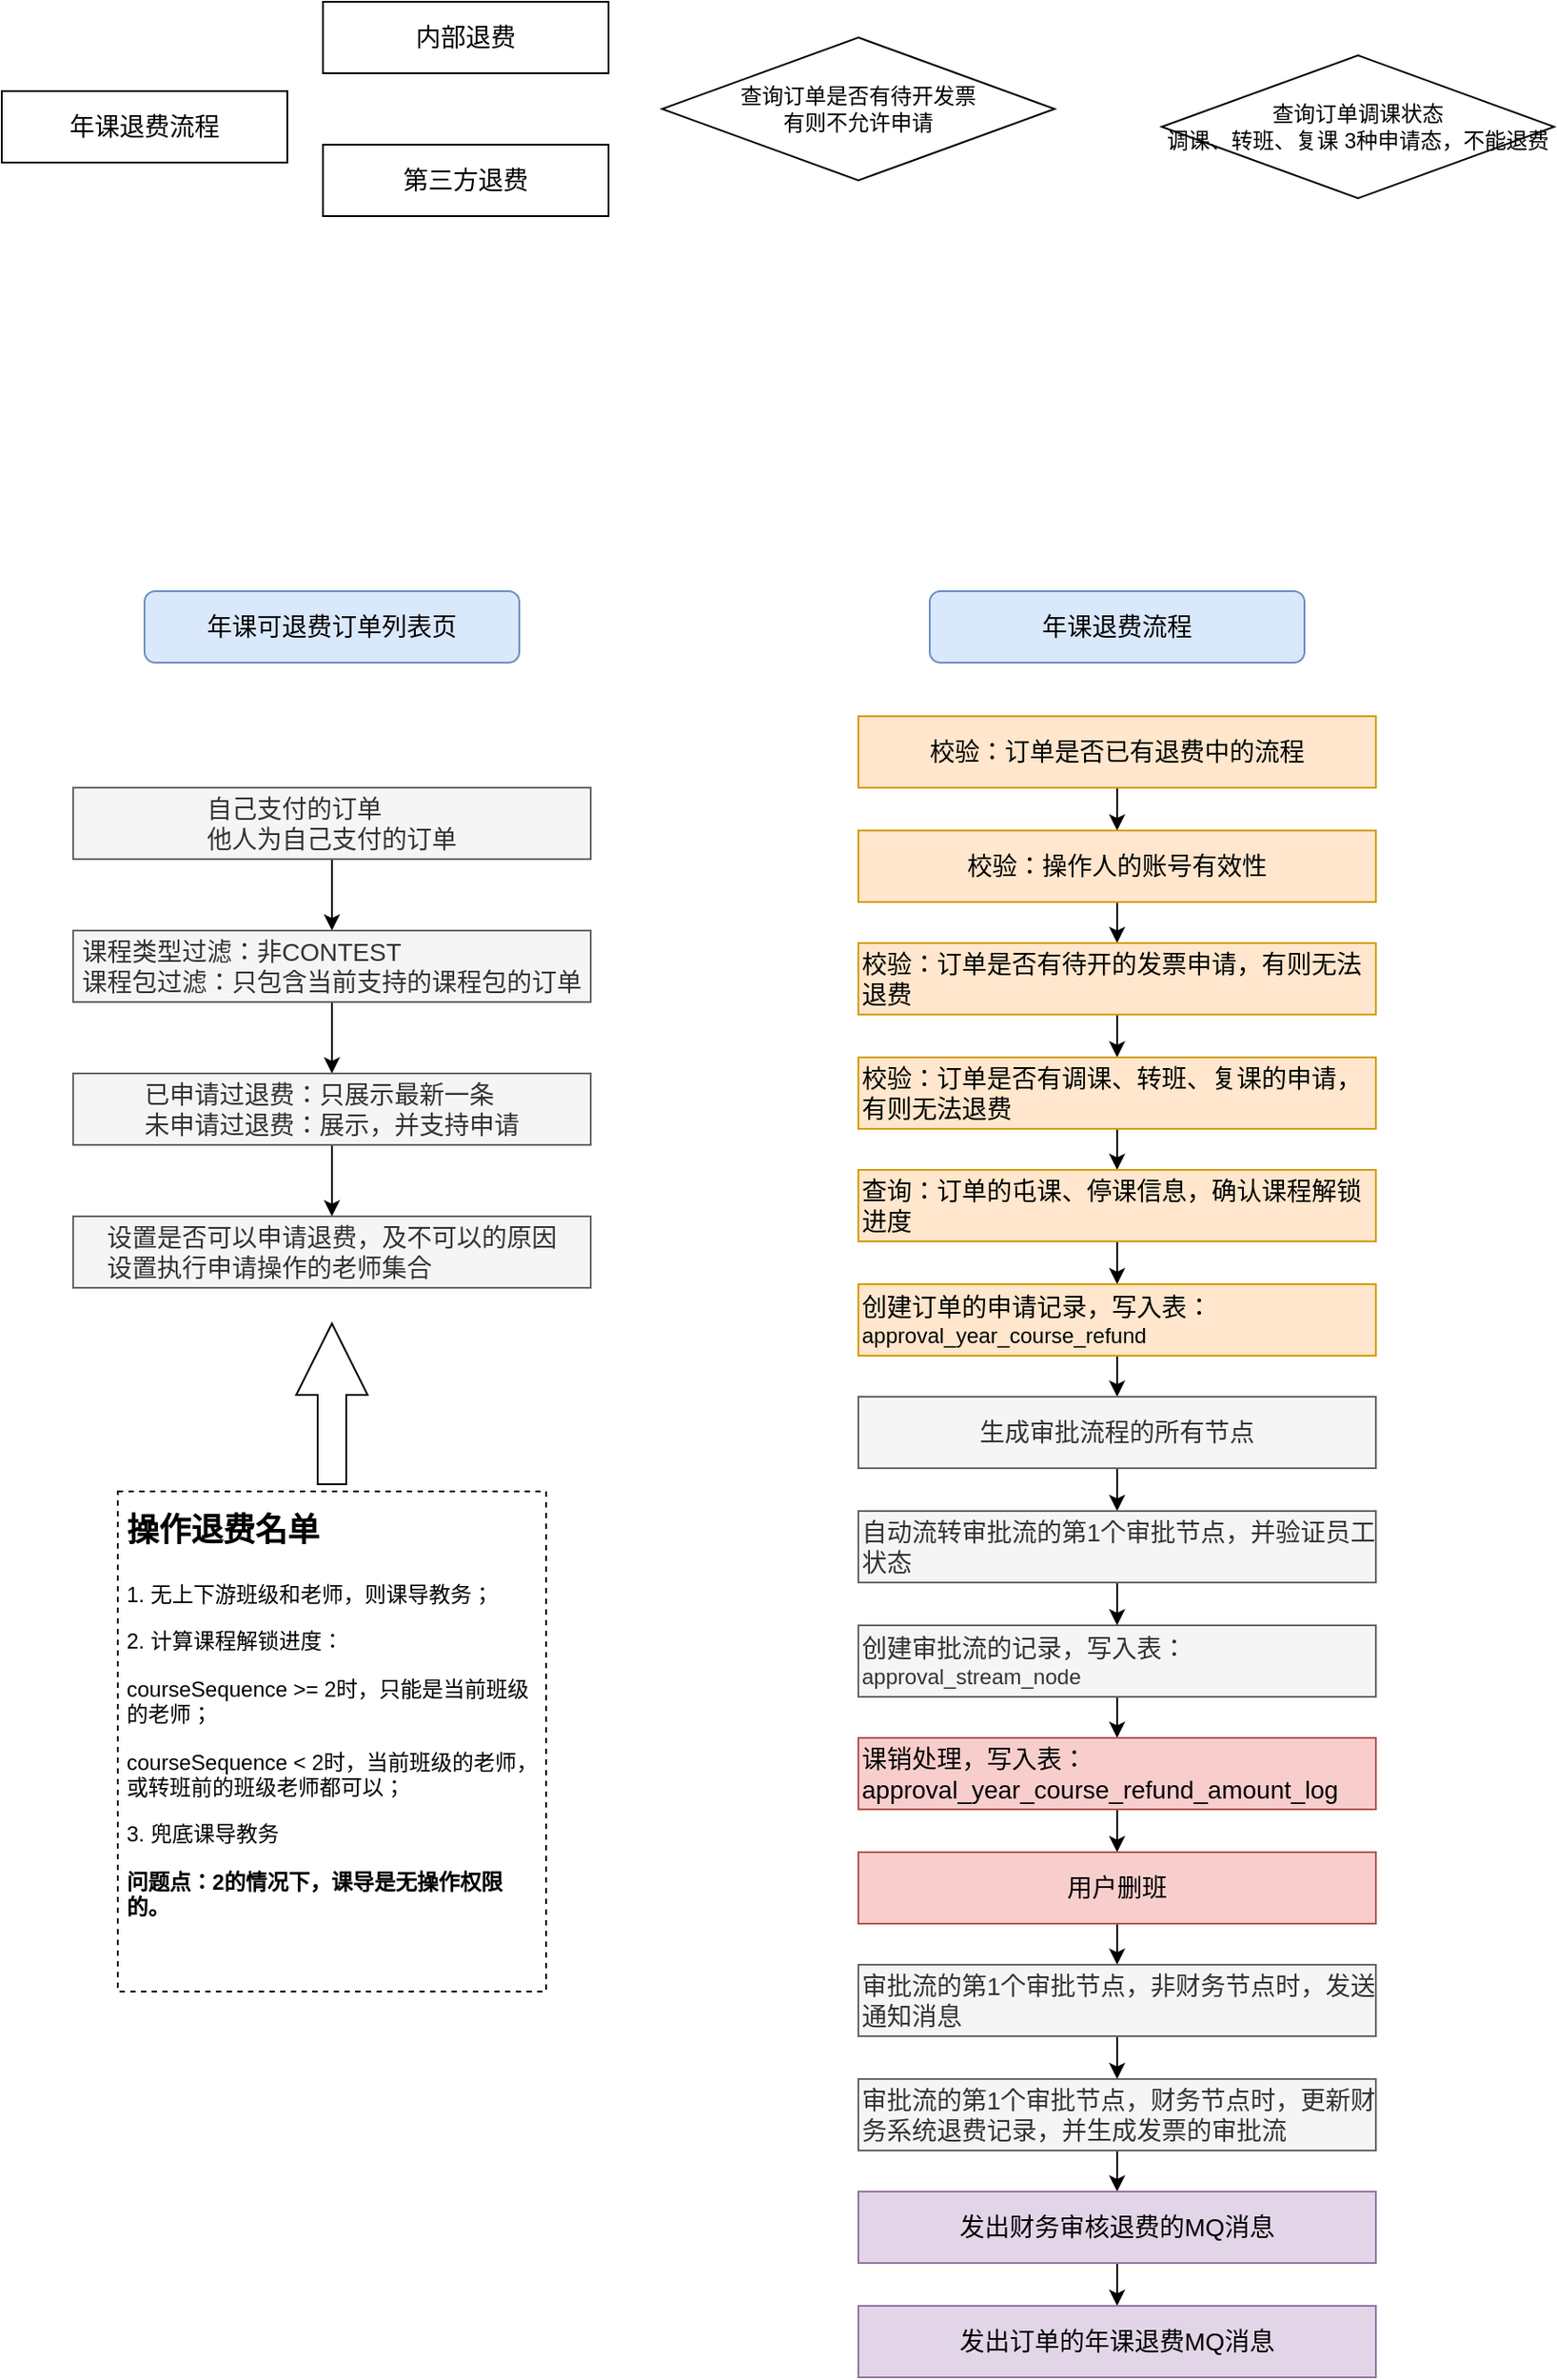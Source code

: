 <mxfile version="21.5.0" type="github">
  <diagram name="第 1 页" id="tJg1SgU2xVapSyH2EtI7">
    <mxGraphModel dx="1434" dy="764" grid="1" gridSize="10" guides="1" tooltips="1" connect="1" arrows="1" fold="1" page="1" pageScale="1" pageWidth="827" pageHeight="1169" math="0" shadow="0">
      <root>
        <mxCell id="0" />
        <mxCell id="1" parent="0" />
        <mxCell id="uNYkjxdiS4ng9zgV3syQ-1" value="&lt;font style=&quot;font-size: 14px;&quot;&gt;年课退费流程&lt;/font&gt;" style="rounded=0;whiteSpace=wrap;html=1;" vertex="1" parent="1">
          <mxGeometry y="320" width="160" height="40" as="geometry" />
        </mxCell>
        <mxCell id="uNYkjxdiS4ng9zgV3syQ-2" value="&lt;font style=&quot;font-size: 14px;&quot;&gt;内部退费&lt;/font&gt;" style="rounded=0;whiteSpace=wrap;html=1;" vertex="1" parent="1">
          <mxGeometry x="180" y="270" width="160" height="40" as="geometry" />
        </mxCell>
        <mxCell id="uNYkjxdiS4ng9zgV3syQ-3" value="&lt;font style=&quot;font-size: 14px;&quot;&gt;第三方退费&lt;/font&gt;" style="rounded=0;whiteSpace=wrap;html=1;" vertex="1" parent="1">
          <mxGeometry x="180" y="350" width="160" height="40" as="geometry" />
        </mxCell>
        <mxCell id="uNYkjxdiS4ng9zgV3syQ-4" value="查询订单调课状态&lt;br&gt;调课、转班、复课 3种申请态，不能退费" style="rhombus;whiteSpace=wrap;html=1;" vertex="1" parent="1">
          <mxGeometry x="650" y="300" width="220" height="80" as="geometry" />
        </mxCell>
        <mxCell id="uNYkjxdiS4ng9zgV3syQ-5" value="查询订单是否有待开发票&lt;br&gt;有则不允许申请" style="rhombus;whiteSpace=wrap;html=1;" vertex="1" parent="1">
          <mxGeometry x="370" y="290" width="220" height="80" as="geometry" />
        </mxCell>
        <mxCell id="uNYkjxdiS4ng9zgV3syQ-6" value="&lt;font style=&quot;font-size: 14px;&quot;&gt;年课可退费订单列表页&lt;/font&gt;" style="rounded=1;whiteSpace=wrap;html=1;fillColor=#dae8fc;strokeColor=#6c8ebf;" vertex="1" parent="1">
          <mxGeometry x="80" y="600" width="210" height="40" as="geometry" />
        </mxCell>
        <mxCell id="uNYkjxdiS4ng9zgV3syQ-7" value="&lt;font style=&quot;font-size: 14px;&quot;&gt;年课退费流程&lt;/font&gt;" style="rounded=1;whiteSpace=wrap;html=1;fillColor=#dae8fc;strokeColor=#6c8ebf;" vertex="1" parent="1">
          <mxGeometry x="520" y="600" width="210" height="40" as="geometry" />
        </mxCell>
        <mxCell id="uNYkjxdiS4ng9zgV3syQ-44" style="edgeStyle=orthogonalEdgeStyle;rounded=0;orthogonalLoop=1;jettySize=auto;html=1;exitX=0.5;exitY=1;exitDx=0;exitDy=0;" edge="1" parent="1" source="uNYkjxdiS4ng9zgV3syQ-8" target="uNYkjxdiS4ng9zgV3syQ-9">
          <mxGeometry relative="1" as="geometry" />
        </mxCell>
        <mxCell id="uNYkjxdiS4ng9zgV3syQ-8" value="&lt;div style=&quot;text-align: left; font-size: 14px;&quot;&gt;&lt;span style=&quot;font-size: 14px; background-color: initial;&quot;&gt;自己支付的订单&lt;/span&gt;&lt;/div&gt;&lt;font style=&quot;font-size: 14px;&quot;&gt;&lt;div style=&quot;text-align: left; font-size: 14px;&quot;&gt;&lt;span style=&quot;background-color: initial; font-size: 14px;&quot;&gt;他人为自己支付的订单&lt;/span&gt;&lt;/div&gt;&lt;/font&gt;" style="rounded=0;whiteSpace=wrap;html=1;fillColor=#f5f5f5;fontColor=#333333;strokeColor=#666666;fontSize=14;" vertex="1" parent="1">
          <mxGeometry x="40" y="710" width="290" height="40" as="geometry" />
        </mxCell>
        <mxCell id="uNYkjxdiS4ng9zgV3syQ-45" style="edgeStyle=orthogonalEdgeStyle;rounded=0;orthogonalLoop=1;jettySize=auto;html=1;exitX=0.5;exitY=1;exitDx=0;exitDy=0;entryX=0.5;entryY=0;entryDx=0;entryDy=0;" edge="1" parent="1" source="uNYkjxdiS4ng9zgV3syQ-9" target="uNYkjxdiS4ng9zgV3syQ-10">
          <mxGeometry relative="1" as="geometry" />
        </mxCell>
        <mxCell id="uNYkjxdiS4ng9zgV3syQ-9" value="&lt;div style=&quot;text-align: left; font-size: 14px;&quot;&gt;&lt;span style=&quot;font-size: 14px;&quot;&gt;课程类型过滤：非CONTEST&lt;/span&gt;&lt;/div&gt;&lt;div style=&quot;text-align: left; font-size: 14px;&quot;&gt;&lt;span style=&quot;font-size: 14px;&quot;&gt;课程包过滤：只包含当前支持的课程包的订单&lt;/span&gt;&lt;/div&gt;" style="rounded=0;whiteSpace=wrap;html=1;fillColor=#f5f5f5;fontColor=#333333;strokeColor=#666666;fontSize=14;" vertex="1" parent="1">
          <mxGeometry x="40" y="790" width="290" height="40" as="geometry" />
        </mxCell>
        <mxCell id="uNYkjxdiS4ng9zgV3syQ-46" style="edgeStyle=orthogonalEdgeStyle;rounded=0;orthogonalLoop=1;jettySize=auto;html=1;exitX=0.5;exitY=1;exitDx=0;exitDy=0;entryX=0.5;entryY=0;entryDx=0;entryDy=0;" edge="1" parent="1" source="uNYkjxdiS4ng9zgV3syQ-10" target="uNYkjxdiS4ng9zgV3syQ-12">
          <mxGeometry relative="1" as="geometry" />
        </mxCell>
        <mxCell id="uNYkjxdiS4ng9zgV3syQ-10" value="&lt;div style=&quot;text-align: left; font-size: 14px;&quot;&gt;&lt;span style=&quot;font-size: 14px;&quot;&gt;已申请过退费：只展示最新一条&lt;/span&gt;&lt;/div&gt;&lt;div style=&quot;text-align: left; font-size: 14px;&quot;&gt;&lt;span style=&quot;font-size: 14px;&quot;&gt;未申请过退费：展示，并支持申请&lt;/span&gt;&lt;/div&gt;" style="rounded=0;whiteSpace=wrap;html=1;fillColor=#f5f5f5;fontColor=#333333;strokeColor=#666666;fontSize=14;" vertex="1" parent="1">
          <mxGeometry x="40" y="870" width="290" height="40" as="geometry" />
        </mxCell>
        <mxCell id="uNYkjxdiS4ng9zgV3syQ-12" value="&lt;div style=&quot;text-align: left; font-size: 14px;&quot;&gt;设置是否可以申请退费，及不可以的原因&lt;br style=&quot;font-size: 14px;&quot;&gt;设置执行申请操作的老师集合&lt;/div&gt;" style="rounded=0;whiteSpace=wrap;html=1;fillColor=#f5f5f5;fontColor=#333333;strokeColor=#666666;fontSize=14;" vertex="1" parent="1">
          <mxGeometry x="40" y="950" width="290" height="40" as="geometry" />
        </mxCell>
        <mxCell id="uNYkjxdiS4ng9zgV3syQ-29" style="edgeStyle=orthogonalEdgeStyle;rounded=0;orthogonalLoop=1;jettySize=auto;html=1;exitX=0.5;exitY=1;exitDx=0;exitDy=0;entryX=0.5;entryY=0;entryDx=0;entryDy=0;" edge="1" parent="1" source="uNYkjxdiS4ng9zgV3syQ-14" target="uNYkjxdiS4ng9zgV3syQ-15">
          <mxGeometry relative="1" as="geometry" />
        </mxCell>
        <mxCell id="uNYkjxdiS4ng9zgV3syQ-14" value="&lt;div style=&quot;&quot;&gt;&lt;span style=&quot;font-size: 14px;&quot;&gt;校验：订单是否已有退费中的流程&lt;/span&gt;&lt;/div&gt;" style="rounded=0;whiteSpace=wrap;html=1;fillColor=#ffe6cc;strokeColor=#d79b00;align=center;" vertex="1" parent="1">
          <mxGeometry x="480" y="670" width="290" height="40" as="geometry" />
        </mxCell>
        <mxCell id="uNYkjxdiS4ng9zgV3syQ-30" style="edgeStyle=orthogonalEdgeStyle;rounded=0;orthogonalLoop=1;jettySize=auto;html=1;exitX=0.5;exitY=1;exitDx=0;exitDy=0;" edge="1" parent="1" source="uNYkjxdiS4ng9zgV3syQ-15" target="uNYkjxdiS4ng9zgV3syQ-16">
          <mxGeometry relative="1" as="geometry" />
        </mxCell>
        <mxCell id="uNYkjxdiS4ng9zgV3syQ-15" value="&lt;div style=&quot;&quot;&gt;&lt;span style=&quot;font-size: 14px;&quot;&gt;校验：操作人的账号有效性&lt;/span&gt;&lt;/div&gt;" style="rounded=0;whiteSpace=wrap;html=1;fillColor=#ffe6cc;strokeColor=#d79b00;align=center;" vertex="1" parent="1">
          <mxGeometry x="480" y="734" width="290" height="40" as="geometry" />
        </mxCell>
        <mxCell id="uNYkjxdiS4ng9zgV3syQ-31" style="edgeStyle=orthogonalEdgeStyle;rounded=0;orthogonalLoop=1;jettySize=auto;html=1;exitX=0.5;exitY=1;exitDx=0;exitDy=0;" edge="1" parent="1" source="uNYkjxdiS4ng9zgV3syQ-16" target="uNYkjxdiS4ng9zgV3syQ-17">
          <mxGeometry relative="1" as="geometry" />
        </mxCell>
        <mxCell id="uNYkjxdiS4ng9zgV3syQ-16" value="&lt;div style=&quot;&quot;&gt;&lt;span style=&quot;font-size: 14px;&quot;&gt;校验：订单是否有待开的发票申请，有则无法退费&lt;/span&gt;&lt;/div&gt;" style="rounded=0;whiteSpace=wrap;html=1;fillColor=#ffe6cc;strokeColor=#d79b00;align=left;" vertex="1" parent="1">
          <mxGeometry x="480" y="797" width="290" height="40" as="geometry" />
        </mxCell>
        <mxCell id="uNYkjxdiS4ng9zgV3syQ-32" style="edgeStyle=orthogonalEdgeStyle;rounded=0;orthogonalLoop=1;jettySize=auto;html=1;exitX=0.5;exitY=1;exitDx=0;exitDy=0;" edge="1" parent="1" source="uNYkjxdiS4ng9zgV3syQ-17" target="uNYkjxdiS4ng9zgV3syQ-18">
          <mxGeometry relative="1" as="geometry" />
        </mxCell>
        <mxCell id="uNYkjxdiS4ng9zgV3syQ-17" value="&lt;div style=&quot;&quot;&gt;&lt;span style=&quot;font-size: 14px;&quot;&gt;校验：订单是否有调课、转班、复课的申请，有则无法退费&lt;/span&gt;&lt;/div&gt;" style="rounded=0;whiteSpace=wrap;html=1;fillColor=#ffe6cc;strokeColor=#d79b00;align=left;" vertex="1" parent="1">
          <mxGeometry x="480" y="861" width="290" height="40" as="geometry" />
        </mxCell>
        <mxCell id="uNYkjxdiS4ng9zgV3syQ-33" style="edgeStyle=orthogonalEdgeStyle;rounded=0;orthogonalLoop=1;jettySize=auto;html=1;exitX=0.5;exitY=1;exitDx=0;exitDy=0;" edge="1" parent="1" source="uNYkjxdiS4ng9zgV3syQ-18" target="uNYkjxdiS4ng9zgV3syQ-19">
          <mxGeometry relative="1" as="geometry" />
        </mxCell>
        <mxCell id="uNYkjxdiS4ng9zgV3syQ-18" value="&lt;div style=&quot;&quot;&gt;&lt;span style=&quot;font-size: 14px;&quot;&gt;查询：订单的屯课、停课信息，确认课程解锁进度&lt;/span&gt;&lt;/div&gt;" style="rounded=0;whiteSpace=wrap;html=1;fillColor=#ffe6cc;strokeColor=#d79b00;align=left;" vertex="1" parent="1">
          <mxGeometry x="480" y="924" width="290" height="40" as="geometry" />
        </mxCell>
        <mxCell id="uNYkjxdiS4ng9zgV3syQ-34" style="edgeStyle=orthogonalEdgeStyle;rounded=0;orthogonalLoop=1;jettySize=auto;html=1;exitX=0.5;exitY=1;exitDx=0;exitDy=0;" edge="1" parent="1" source="uNYkjxdiS4ng9zgV3syQ-19" target="uNYkjxdiS4ng9zgV3syQ-20">
          <mxGeometry relative="1" as="geometry" />
        </mxCell>
        <mxCell id="uNYkjxdiS4ng9zgV3syQ-19" value="&lt;div style=&quot;&quot;&gt;&lt;span style=&quot;font-size: 14px;&quot;&gt;创建订单的申请记录，写入表：&lt;/span&gt;&lt;/div&gt;approval_year_course_refund" style="rounded=0;whiteSpace=wrap;html=1;fillColor=#ffe6cc;strokeColor=#d79b00;align=left;" vertex="1" parent="1">
          <mxGeometry x="480" y="988" width="290" height="40" as="geometry" />
        </mxCell>
        <mxCell id="uNYkjxdiS4ng9zgV3syQ-35" style="edgeStyle=orthogonalEdgeStyle;rounded=0;orthogonalLoop=1;jettySize=auto;html=1;exitX=0.5;exitY=1;exitDx=0;exitDy=0;" edge="1" parent="1" source="uNYkjxdiS4ng9zgV3syQ-20" target="uNYkjxdiS4ng9zgV3syQ-22">
          <mxGeometry relative="1" as="geometry" />
        </mxCell>
        <mxCell id="uNYkjxdiS4ng9zgV3syQ-20" value="&lt;span style=&quot;font-size: 14px;&quot;&gt;生成审批流程的所有节点&lt;/span&gt;&lt;div style=&quot;&quot;&gt;&lt;/div&gt;" style="rounded=0;whiteSpace=wrap;html=1;fillColor=#f5f5f5;fontColor=#333333;strokeColor=#666666;align=center;" vertex="1" parent="1">
          <mxGeometry x="480" y="1051" width="290" height="40" as="geometry" />
        </mxCell>
        <mxCell id="uNYkjxdiS4ng9zgV3syQ-37" style="edgeStyle=orthogonalEdgeStyle;rounded=0;orthogonalLoop=1;jettySize=auto;html=1;exitX=0.5;exitY=1;exitDx=0;exitDy=0;" edge="1" parent="1" source="uNYkjxdiS4ng9zgV3syQ-21" target="uNYkjxdiS4ng9zgV3syQ-23">
          <mxGeometry relative="1" as="geometry" />
        </mxCell>
        <mxCell id="uNYkjxdiS4ng9zgV3syQ-21" value="&lt;div style=&quot;&quot;&gt;&lt;span style=&quot;font-size: 14px;&quot;&gt;创建审批流的记录，写入表：&lt;/span&gt;&lt;/div&gt;approval_stream_node" style="rounded=0;whiteSpace=wrap;html=1;fillColor=#f5f5f5;fontColor=#333333;strokeColor=#666666;align=left;" vertex="1" parent="1">
          <mxGeometry x="480" y="1179" width="290" height="40" as="geometry" />
        </mxCell>
        <mxCell id="uNYkjxdiS4ng9zgV3syQ-36" style="edgeStyle=orthogonalEdgeStyle;rounded=0;orthogonalLoop=1;jettySize=auto;html=1;exitX=0.5;exitY=1;exitDx=0;exitDy=0;entryX=0.5;entryY=0;entryDx=0;entryDy=0;" edge="1" parent="1" source="uNYkjxdiS4ng9zgV3syQ-22" target="uNYkjxdiS4ng9zgV3syQ-21">
          <mxGeometry relative="1" as="geometry" />
        </mxCell>
        <mxCell id="uNYkjxdiS4ng9zgV3syQ-22" value="&lt;span style=&quot;font-size: 14px;&quot;&gt;自动流转审批流的第1个审批节点，并验证员工状态&lt;/span&gt;&lt;div style=&quot;&quot;&gt;&lt;/div&gt;" style="rounded=0;whiteSpace=wrap;html=1;fillColor=#f5f5f5;fontColor=#333333;strokeColor=#666666;align=left;" vertex="1" parent="1">
          <mxGeometry x="480" y="1115" width="290" height="40" as="geometry" />
        </mxCell>
        <mxCell id="uNYkjxdiS4ng9zgV3syQ-38" style="edgeStyle=orthogonalEdgeStyle;rounded=0;orthogonalLoop=1;jettySize=auto;html=1;exitX=0.5;exitY=1;exitDx=0;exitDy=0;entryX=0.5;entryY=0;entryDx=0;entryDy=0;" edge="1" parent="1" source="uNYkjxdiS4ng9zgV3syQ-23" target="uNYkjxdiS4ng9zgV3syQ-24">
          <mxGeometry relative="1" as="geometry" />
        </mxCell>
        <mxCell id="uNYkjxdiS4ng9zgV3syQ-23" value="&lt;font style=&quot;font-size: 14px;&quot;&gt;课销处理，写入表：approval_year_course_refund_amount_log&lt;/font&gt;&lt;br&gt;&lt;div style=&quot;&quot;&gt;&lt;/div&gt;" style="rounded=0;whiteSpace=wrap;html=1;fillColor=#f8cecc;strokeColor=#b85450;align=left;" vertex="1" parent="1">
          <mxGeometry x="480" y="1242" width="290" height="40" as="geometry" />
        </mxCell>
        <mxCell id="uNYkjxdiS4ng9zgV3syQ-39" style="edgeStyle=orthogonalEdgeStyle;rounded=0;orthogonalLoop=1;jettySize=auto;html=1;exitX=0.5;exitY=1;exitDx=0;exitDy=0;" edge="1" parent="1" source="uNYkjxdiS4ng9zgV3syQ-24" target="uNYkjxdiS4ng9zgV3syQ-25">
          <mxGeometry relative="1" as="geometry" />
        </mxCell>
        <mxCell id="uNYkjxdiS4ng9zgV3syQ-24" value="&lt;font style=&quot;font-size: 14px;&quot;&gt;用户删班&lt;/font&gt;&lt;br&gt;&lt;div style=&quot;&quot;&gt;&lt;/div&gt;" style="rounded=0;whiteSpace=wrap;html=1;fillColor=#f8cecc;strokeColor=#b85450;align=center;" vertex="1" parent="1">
          <mxGeometry x="480" y="1306" width="290" height="40" as="geometry" />
        </mxCell>
        <mxCell id="uNYkjxdiS4ng9zgV3syQ-40" style="edgeStyle=orthogonalEdgeStyle;rounded=0;orthogonalLoop=1;jettySize=auto;html=1;exitX=0.5;exitY=1;exitDx=0;exitDy=0;entryX=0.5;entryY=0;entryDx=0;entryDy=0;" edge="1" parent="1" source="uNYkjxdiS4ng9zgV3syQ-25" target="uNYkjxdiS4ng9zgV3syQ-26">
          <mxGeometry relative="1" as="geometry" />
        </mxCell>
        <mxCell id="uNYkjxdiS4ng9zgV3syQ-25" value="&lt;span style=&quot;font-size: 14px;&quot;&gt;审批流的第1个审批节点，非财务节点时，发送通知消息&lt;/span&gt;&lt;div style=&quot;&quot;&gt;&lt;/div&gt;" style="rounded=0;whiteSpace=wrap;html=1;fillColor=#f5f5f5;fontColor=#333333;strokeColor=#666666;align=left;" vertex="1" parent="1">
          <mxGeometry x="480" y="1369" width="290" height="40" as="geometry" />
        </mxCell>
        <mxCell id="uNYkjxdiS4ng9zgV3syQ-41" style="edgeStyle=orthogonalEdgeStyle;rounded=0;orthogonalLoop=1;jettySize=auto;html=1;exitX=0.5;exitY=1;exitDx=0;exitDy=0;entryX=0.5;entryY=0;entryDx=0;entryDy=0;" edge="1" parent="1" source="uNYkjxdiS4ng9zgV3syQ-26" target="uNYkjxdiS4ng9zgV3syQ-27">
          <mxGeometry relative="1" as="geometry" />
        </mxCell>
        <mxCell id="uNYkjxdiS4ng9zgV3syQ-26" value="&lt;span style=&quot;font-size: 14px;&quot;&gt;审批流的第1个审批节点，财务节点时，更新财务系统退费记录，并生成发票的审批流&lt;/span&gt;&lt;div style=&quot;&quot;&gt;&lt;/div&gt;" style="rounded=0;whiteSpace=wrap;html=1;fillColor=#f5f5f5;fontColor=#333333;strokeColor=#666666;align=left;" vertex="1" parent="1">
          <mxGeometry x="480" y="1433" width="290" height="40" as="geometry" />
        </mxCell>
        <mxCell id="uNYkjxdiS4ng9zgV3syQ-42" style="edgeStyle=orthogonalEdgeStyle;rounded=0;orthogonalLoop=1;jettySize=auto;html=1;exitX=0.5;exitY=1;exitDx=0;exitDy=0;" edge="1" parent="1" source="uNYkjxdiS4ng9zgV3syQ-27" target="uNYkjxdiS4ng9zgV3syQ-28">
          <mxGeometry relative="1" as="geometry" />
        </mxCell>
        <mxCell id="uNYkjxdiS4ng9zgV3syQ-27" value="&lt;span style=&quot;font-size: 14px;&quot;&gt;发出财务审核退费的MQ消息&lt;/span&gt;&lt;div style=&quot;&quot;&gt;&lt;/div&gt;" style="rounded=0;whiteSpace=wrap;html=1;fillColor=#e1d5e7;strokeColor=#9673a6;align=center;" vertex="1" parent="1">
          <mxGeometry x="480" y="1496" width="290" height="40" as="geometry" />
        </mxCell>
        <mxCell id="uNYkjxdiS4ng9zgV3syQ-28" value="&lt;span style=&quot;font-size: 14px;&quot;&gt;发出订单的年课退费MQ消息&lt;/span&gt;&lt;div style=&quot;&quot;&gt;&lt;/div&gt;" style="rounded=0;whiteSpace=wrap;html=1;fillColor=#e1d5e7;strokeColor=#9673a6;align=center;" vertex="1" parent="1">
          <mxGeometry x="480" y="1560" width="290" height="40" as="geometry" />
        </mxCell>
        <mxCell id="uNYkjxdiS4ng9zgV3syQ-43" value="&lt;h1&gt;&lt;font style=&quot;font-size: 18px;&quot;&gt;操作退费名单&lt;/font&gt;&lt;/h1&gt;&lt;p&gt;1. 无上下游班级和老师，则课导教务；&lt;/p&gt;&lt;p&gt;2. 计算课程解锁进度：&lt;/p&gt;&lt;p&gt;courseSequence &amp;gt;= 2时，只能是当前班级的老师；&lt;/p&gt;&lt;p&gt;courseSequence &amp;lt; 2时，当前班级的老师，或转班前的班级老师都可以；&lt;br&gt;&lt;/p&gt;&lt;p&gt;3. 兜底课导教务&lt;/p&gt;&lt;p&gt;&lt;b&gt;问题点：2的情况下，课导是无操作权限的。&lt;/b&gt;&lt;/p&gt;&lt;p&gt;&lt;br&gt;&lt;/p&gt;" style="text;html=1;strokeColor=default;fillColor=none;spacing=5;spacingTop=-20;whiteSpace=wrap;overflow=hidden;rounded=0;dashed=1;" vertex="1" parent="1">
          <mxGeometry x="65" y="1104" width="240" height="280" as="geometry" />
        </mxCell>
        <mxCell id="uNYkjxdiS4ng9zgV3syQ-48" value="" style="html=1;shadow=0;dashed=0;align=center;verticalAlign=middle;shape=mxgraph.arrows2.arrow;dy=0.6;dx=40;direction=north;notch=0;" vertex="1" parent="1">
          <mxGeometry x="165" y="1010" width="40" height="90" as="geometry" />
        </mxCell>
      </root>
    </mxGraphModel>
  </diagram>
</mxfile>

